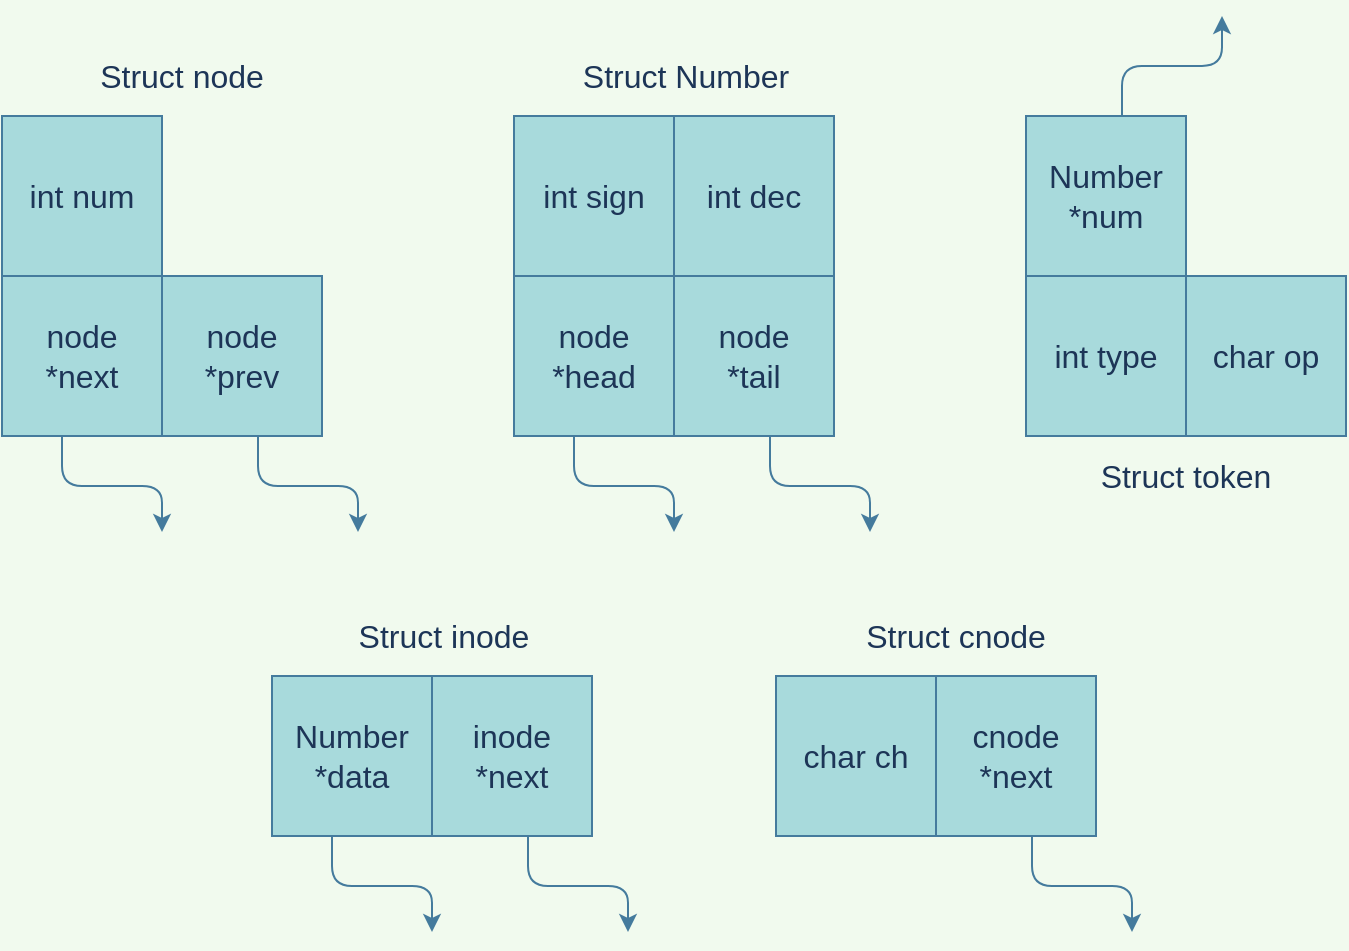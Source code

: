 <mxfile version="13.9.2" type="device"><diagram id="LCdODSXZcJr9AdyNDgsL" name="Page-1"><mxGraphModel dx="946" dy="557" grid="1" gridSize="16" guides="1" tooltips="1" connect="1" arrows="1" fold="1" page="1" pageScale="1" pageWidth="827" pageHeight="1169" background="#F1FAEE" math="0" shadow="0"><root><mxCell id="0"/><mxCell id="1" parent="0"/><mxCell id="EHLr8F8nUKRmf94Rigbt-30" value="&lt;span style=&quot;font-size: 16px&quot;&gt;node&lt;/span&gt;&lt;br style=&quot;font-size: 16px&quot;&gt;&lt;span style=&quot;font-size: 16px&quot;&gt;*next&lt;/span&gt;" style="whiteSpace=wrap;html=1;aspect=fixed;fillColor=#A8DADC;strokeColor=#457B9D;fontColor=#1D3557;" vertex="1" parent="1"><mxGeometry x="64" y="240" width="80" height="80" as="geometry"/></mxCell><mxCell id="EHLr8F8nUKRmf94Rigbt-31" value="&lt;span style=&quot;font-size: 16px&quot;&gt;node&lt;/span&gt;&lt;br style=&quot;font-size: 16px&quot;&gt;&lt;span style=&quot;font-size: 16px&quot;&gt;*prev&lt;/span&gt;" style="whiteSpace=wrap;html=1;aspect=fixed;fillColor=#A8DADC;strokeColor=#457B9D;fontColor=#1D3557;" vertex="1" parent="1"><mxGeometry x="144" y="240" width="80" height="80" as="geometry"/></mxCell><mxCell id="EHLr8F8nUKRmf94Rigbt-33" value="&lt;font face=&quot;helvetica&quot;&gt;&lt;span style=&quot;font-size: 16px&quot;&gt;int num&lt;/span&gt;&lt;/font&gt;" style="whiteSpace=wrap;html=1;aspect=fixed;fillColor=#A8DADC;strokeColor=#457B9D;fontColor=#1D3557;" vertex="1" parent="1"><mxGeometry x="64" y="160" width="80" height="80" as="geometry"/></mxCell><mxCell id="EHLr8F8nUKRmf94Rigbt-34" value="&lt;font style=&quot;font-size: 16px&quot;&gt;Struct node&lt;/font&gt;" style="text;html=1;strokeColor=none;fillColor=none;align=center;verticalAlign=middle;whiteSpace=wrap;fontColor=#1D3557;" vertex="1" parent="1"><mxGeometry x="84" y="120" width="140" height="40" as="geometry"/></mxCell><mxCell id="EHLr8F8nUKRmf94Rigbt-35" value="&lt;font style=&quot;font-size: 16px&quot;&gt;Struct Number&lt;/font&gt;" style="text;html=1;strokeColor=none;fillColor=none;align=center;verticalAlign=middle;whiteSpace=wrap;fontColor=#1D3557;" vertex="1" parent="1"><mxGeometry x="336" y="120" width="140" height="40" as="geometry"/></mxCell><mxCell id="EHLr8F8nUKRmf94Rigbt-36" value="&lt;span style=&quot;font-size: 16px&quot;&gt;node&lt;/span&gt;&lt;br style=&quot;font-size: 16px&quot;&gt;&lt;span style=&quot;font-size: 16px&quot;&gt;*head&lt;/span&gt;" style="whiteSpace=wrap;html=1;aspect=fixed;fillColor=#A8DADC;strokeColor=#457B9D;fontColor=#1D3557;" vertex="1" parent="1"><mxGeometry x="320" y="240" width="80" height="80" as="geometry"/></mxCell><mxCell id="EHLr8F8nUKRmf94Rigbt-37" value="&lt;span style=&quot;font-size: 16px&quot;&gt;node&lt;/span&gt;&lt;br style=&quot;font-size: 16px&quot;&gt;&lt;span style=&quot;font-size: 16px&quot;&gt;*tail&lt;/span&gt;" style="whiteSpace=wrap;html=1;aspect=fixed;fillColor=#A8DADC;strokeColor=#457B9D;fontColor=#1D3557;" vertex="1" parent="1"><mxGeometry x="400" y="240" width="80" height="80" as="geometry"/></mxCell><mxCell id="EHLr8F8nUKRmf94Rigbt-38" value="&lt;font face=&quot;helvetica&quot;&gt;&lt;span style=&quot;font-size: 16px&quot;&gt;int sign&lt;/span&gt;&lt;/font&gt;" style="whiteSpace=wrap;html=1;aspect=fixed;fillColor=#A8DADC;strokeColor=#457B9D;fontColor=#1D3557;" vertex="1" parent="1"><mxGeometry x="320" y="160" width="80" height="80" as="geometry"/></mxCell><mxCell id="EHLr8F8nUKRmf94Rigbt-39" value="&lt;font face=&quot;helvetica&quot;&gt;&lt;span style=&quot;font-size: 16px&quot;&gt;int dec&lt;/span&gt;&lt;/font&gt;" style="whiteSpace=wrap;html=1;aspect=fixed;fillColor=#A8DADC;strokeColor=#457B9D;fontColor=#1D3557;" vertex="1" parent="1"><mxGeometry x="400" y="160" width="80" height="80" as="geometry"/></mxCell><mxCell id="EHLr8F8nUKRmf94Rigbt-40" value="&lt;span style=&quot;font-size: 16px&quot;&gt;int type&lt;/span&gt;" style="whiteSpace=wrap;html=1;aspect=fixed;fillColor=#A8DADC;strokeColor=#457B9D;fontColor=#1D3557;" vertex="1" parent="1"><mxGeometry x="576" y="240" width="80" height="80" as="geometry"/></mxCell><mxCell id="EHLr8F8nUKRmf94Rigbt-41" value="&lt;span style=&quot;font-size: 16px&quot;&gt;char op&lt;/span&gt;" style="whiteSpace=wrap;html=1;aspect=fixed;fillColor=#A8DADC;strokeColor=#457B9D;fontColor=#1D3557;" vertex="1" parent="1"><mxGeometry x="656" y="240" width="80" height="80" as="geometry"/></mxCell><mxCell id="EHLr8F8nUKRmf94Rigbt-42" value="&lt;font face=&quot;helvetica&quot;&gt;&lt;span style=&quot;font-size: 16px&quot;&gt;Number &lt;br&gt;*num&lt;/span&gt;&lt;/font&gt;" style="whiteSpace=wrap;html=1;aspect=fixed;fillColor=#A8DADC;strokeColor=#457B9D;fontColor=#1D3557;" vertex="1" parent="1"><mxGeometry x="576" y="160" width="80" height="80" as="geometry"/></mxCell><mxCell id="EHLr8F8nUKRmf94Rigbt-43" value="&lt;font style=&quot;font-size: 16px&quot;&gt;Struct token&lt;/font&gt;" style="text;html=1;strokeColor=none;fillColor=none;align=center;verticalAlign=middle;whiteSpace=wrap;fontColor=#1D3557;" vertex="1" parent="1"><mxGeometry x="586" y="320" width="140" height="40" as="geometry"/></mxCell><mxCell id="EHLr8F8nUKRmf94Rigbt-45" value="" style="edgeStyle=elbowEdgeStyle;elbow=vertical;endArrow=classic;html=1;strokeColor=#457B9D;fillColor=#A8DADC;fontColor=#1D3557;" edge="1" parent="1"><mxGeometry width="50" height="50" relative="1" as="geometry"><mxPoint x="624" y="160" as="sourcePoint"/><mxPoint x="674" y="110" as="targetPoint"/><Array as="points"><mxPoint x="800" y="135"/></Array></mxGeometry></mxCell><mxCell id="EHLr8F8nUKRmf94Rigbt-46" value="" style="edgeStyle=elbowEdgeStyle;elbow=vertical;endArrow=classic;html=1;strokeColor=#457B9D;fillColor=#A8DADC;fontColor=#1D3557;" edge="1" parent="1"><mxGeometry width="50" height="50" relative="1" as="geometry"><mxPoint x="350" y="320" as="sourcePoint"/><mxPoint x="400" y="368" as="targetPoint"/><Array as="points"><mxPoint x="382" y="345"/></Array></mxGeometry></mxCell><mxCell id="EHLr8F8nUKRmf94Rigbt-47" value="" style="edgeStyle=elbowEdgeStyle;elbow=vertical;endArrow=classic;html=1;strokeColor=#457B9D;fillColor=#A8DADC;fontColor=#1D3557;" edge="1" parent="1"><mxGeometry width="50" height="50" relative="1" as="geometry"><mxPoint x="192" y="320" as="sourcePoint"/><mxPoint x="242" y="368" as="targetPoint"/><Array as="points"><mxPoint x="224" y="345"/></Array></mxGeometry></mxCell><mxCell id="EHLr8F8nUKRmf94Rigbt-48" value="" style="edgeStyle=elbowEdgeStyle;elbow=vertical;endArrow=classic;html=1;strokeColor=#457B9D;fillColor=#A8DADC;fontColor=#1D3557;" edge="1" parent="1"><mxGeometry width="50" height="50" relative="1" as="geometry"><mxPoint x="448" y="320" as="sourcePoint"/><mxPoint x="498" y="368" as="targetPoint"/><Array as="points"><mxPoint x="480" y="345"/></Array></mxGeometry></mxCell><mxCell id="EHLr8F8nUKRmf94Rigbt-49" value="" style="edgeStyle=elbowEdgeStyle;elbow=vertical;endArrow=classic;html=1;strokeColor=#457B9D;fillColor=#A8DADC;fontColor=#1D3557;" edge="1" parent="1"><mxGeometry width="50" height="50" relative="1" as="geometry"><mxPoint x="94" y="320" as="sourcePoint"/><mxPoint x="144" y="368" as="targetPoint"/><Array as="points"><mxPoint x="126" y="345"/></Array></mxGeometry></mxCell><mxCell id="EHLr8F8nUKRmf94Rigbt-50" value="&lt;span style=&quot;font-size: 16px&quot;&gt;Number *data&lt;/span&gt;" style="whiteSpace=wrap;html=1;aspect=fixed;fillColor=#A8DADC;strokeColor=#457B9D;fontColor=#1D3557;" vertex="1" parent="1"><mxGeometry x="199" y="440" width="80" height="80" as="geometry"/></mxCell><mxCell id="EHLr8F8nUKRmf94Rigbt-51" value="&lt;span style=&quot;font-size: 16px&quot;&gt;inode&lt;/span&gt;&lt;br style=&quot;font-size: 16px&quot;&gt;&lt;span style=&quot;font-size: 16px&quot;&gt;*next&lt;/span&gt;" style="whiteSpace=wrap;html=1;aspect=fixed;fillColor=#A8DADC;strokeColor=#457B9D;fontColor=#1D3557;" vertex="1" parent="1"><mxGeometry x="279" y="440" width="80" height="80" as="geometry"/></mxCell><mxCell id="EHLr8F8nUKRmf94Rigbt-52" value="" style="edgeStyle=elbowEdgeStyle;elbow=vertical;endArrow=classic;html=1;strokeColor=#457B9D;fillColor=#A8DADC;fontColor=#1D3557;" edge="1" parent="1"><mxGeometry width="50" height="50" relative="1" as="geometry"><mxPoint x="327" y="520" as="sourcePoint"/><mxPoint x="377" y="568" as="targetPoint"/><Array as="points"><mxPoint x="359" y="545"/></Array></mxGeometry></mxCell><mxCell id="EHLr8F8nUKRmf94Rigbt-53" value="" style="edgeStyle=elbowEdgeStyle;elbow=vertical;endArrow=classic;html=1;strokeColor=#457B9D;fillColor=#A8DADC;fontColor=#1D3557;" edge="1" parent="1"><mxGeometry width="50" height="50" relative="1" as="geometry"><mxPoint x="229" y="520" as="sourcePoint"/><mxPoint x="279" y="568" as="targetPoint"/><Array as="points"><mxPoint x="261" y="545"/></Array></mxGeometry></mxCell><mxCell id="EHLr8F8nUKRmf94Rigbt-54" value="&lt;span style=&quot;font-size: 16px&quot;&gt;char ch&lt;/span&gt;" style="whiteSpace=wrap;html=1;aspect=fixed;fillColor=#A8DADC;strokeColor=#457B9D;fontColor=#1D3557;" vertex="1" parent="1"><mxGeometry x="451" y="440" width="80" height="80" as="geometry"/></mxCell><mxCell id="EHLr8F8nUKRmf94Rigbt-55" value="&lt;span style=&quot;font-size: 16px&quot;&gt;cnode&lt;/span&gt;&lt;br style=&quot;font-size: 16px&quot;&gt;&lt;span style=&quot;font-size: 16px&quot;&gt;*next&lt;/span&gt;" style="whiteSpace=wrap;html=1;aspect=fixed;fillColor=#A8DADC;strokeColor=#457B9D;fontColor=#1D3557;" vertex="1" parent="1"><mxGeometry x="531" y="440" width="80" height="80" as="geometry"/></mxCell><mxCell id="EHLr8F8nUKRmf94Rigbt-56" value="" style="edgeStyle=elbowEdgeStyle;elbow=vertical;endArrow=classic;html=1;strokeColor=#457B9D;fillColor=#A8DADC;fontColor=#1D3557;" edge="1" parent="1"><mxGeometry width="50" height="50" relative="1" as="geometry"><mxPoint x="579" y="520" as="sourcePoint"/><mxPoint x="629" y="568" as="targetPoint"/><Array as="points"><mxPoint x="611" y="545"/></Array></mxGeometry></mxCell><mxCell id="EHLr8F8nUKRmf94Rigbt-58" value="&lt;font style=&quot;font-size: 16px&quot;&gt;Struct inode&lt;/font&gt;" style="text;html=1;strokeColor=none;fillColor=none;align=center;verticalAlign=middle;whiteSpace=wrap;fontColor=#1D3557;" vertex="1" parent="1"><mxGeometry x="215" y="400" width="140" height="40" as="geometry"/></mxCell><mxCell id="EHLr8F8nUKRmf94Rigbt-59" value="&lt;font style=&quot;font-size: 16px&quot;&gt;Struct cnode&lt;/font&gt;" style="text;html=1;strokeColor=none;fillColor=none;align=center;verticalAlign=middle;whiteSpace=wrap;fontColor=#1D3557;" vertex="1" parent="1"><mxGeometry x="471" y="400" width="140" height="40" as="geometry"/></mxCell></root></mxGraphModel></diagram></mxfile>